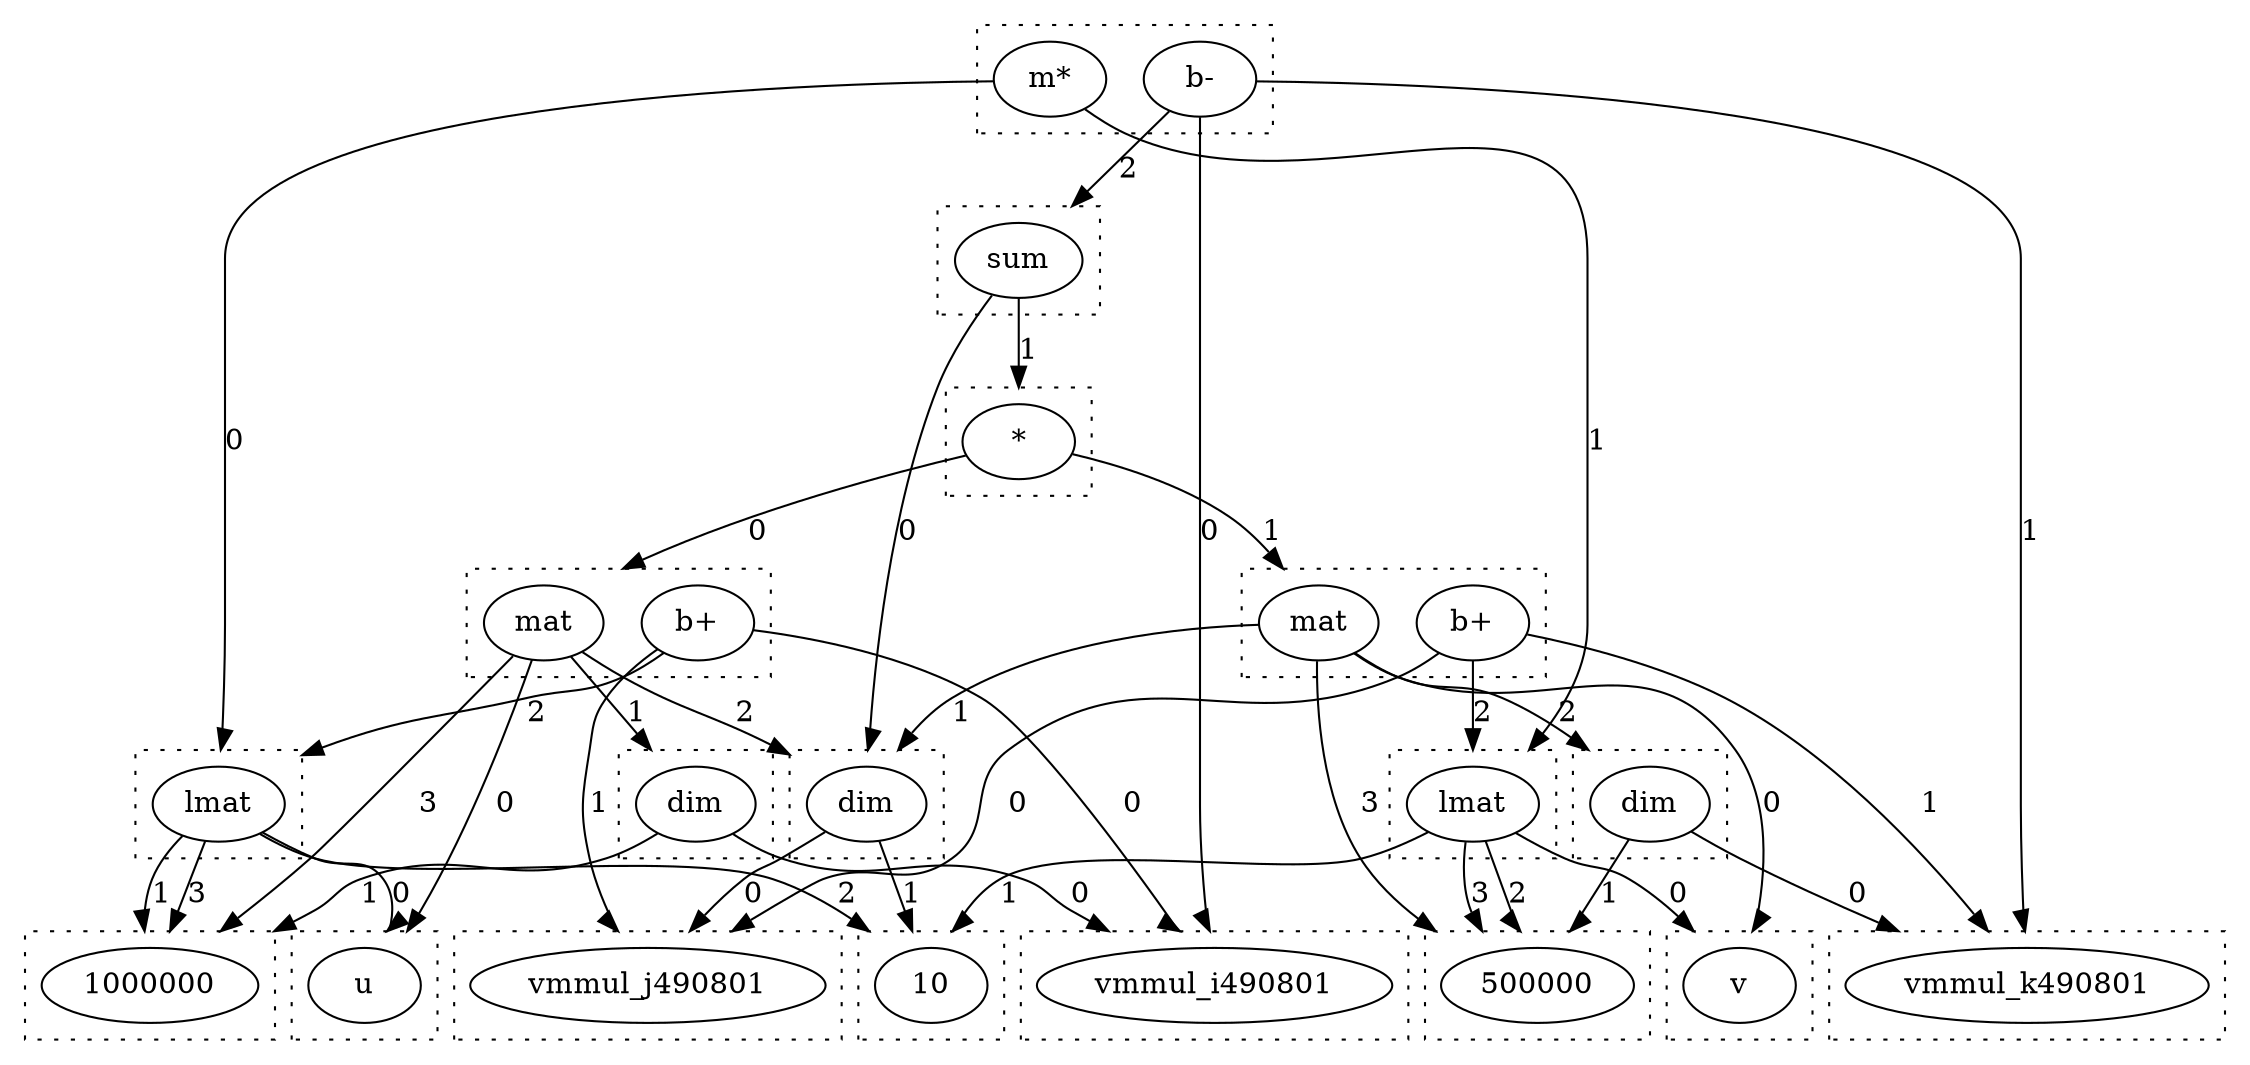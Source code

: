 digraph {
  compound=true
  subgraph cluster_0 {
    style=dotted
    0.0[label = "u"]
  }
  subgraph cluster_1 {
    style=dotted
    1.0[label = "1000000"]
  }
  subgraph cluster_2 {
    style=dotted
    2.0[label = "10"]
  }
  subgraph cluster_3 {
    style=dotted
    3.0[label = "lmat"]
  }
  subgraph cluster_4 {
    style=dotted
    4.0[label = "v"]
  }
  subgraph cluster_5 {
    style=dotted
    5.0[label = "500000"]
  }
  subgraph cluster_6 {
    style=dotted
    6.0[label = "lmat"]
  }
  subgraph cluster_7 {
    style=dotted
    7.0[label = "b-"]
    7.1[label = "m*"]
  }
  subgraph cluster_8 {
    style=dotted
    8.0[label = "vmmul_i490801"]
  }
  subgraph cluster_9 {
    style=dotted
    9.0[label = "vmmul_k490801"]
  }
  subgraph cluster_10 {
    style=dotted
    10.0[label = "vmmul_j490801"]
  }
  subgraph cluster_11 {
    style=dotted
    11.0[label = "dim"]
  }
  subgraph cluster_12 {
    style=dotted
    12.0[label = "mat"]
    12.1[label = "b+"]
  }
  subgraph cluster_13 {
    style=dotted
    13.0[label = "mat"]
    13.1[label = "b+"]
  }
  subgraph cluster_14 {
    style=dotted
    14.0[label = "*"]
  }
  subgraph cluster_15 {
    style=dotted
    15.0[label = "sum"]
  }
  subgraph cluster_17 {
    style=dotted
    17.0[label = "dim"]
  }
  subgraph cluster_19 {
    style=dotted
    19.0[label = "dim"]
  }
  3.0 -> 0.0 [lhead = cluster_0, label = 0]
  3.0 -> 1.0 [lhead = cluster_1, label = 1]
  3.0 -> 2.0 [lhead = cluster_2, label = 2]
  3.0 -> 1.0 [lhead = cluster_1, label = 3]
  6.0 -> 4.0 [lhead = cluster_4, label = 0]
  6.0 -> 2.0 [lhead = cluster_2, label = 1]
  6.0 -> 5.0 [lhead = cluster_5, label = 2]
  6.0 -> 5.0 [lhead = cluster_5, label = 3]
  7.0 -> 8.0 [lhead = cluster_8, label = 0]
  7.0 -> 9.0 [lhead = cluster_9, label = 1]
  7.0 -> 15.0 [lhead = cluster_15, label = 2]
  7.1 -> 3.0 [lhead = cluster_3, label = 0]
  7.1 -> 6.0 [lhead = cluster_6, label = 1]
  11.0 -> 10.0 [lhead = cluster_10, label = 0]
  11.0 -> 2.0 [lhead = cluster_2, label = 1]
  12.0 -> 0.0 [lhead = cluster_0, label = 0]
  12.0 -> 17.0 [lhead = cluster_17, label = 1]
  12.0 -> 11.0 [lhead = cluster_11, label = 2]
  12.0 -> 1.0 [lhead = cluster_1, label = 3]
  12.1 -> 8.0 [lhead = cluster_8, label = 0]
  12.1 -> 10.0 [lhead = cluster_10, label = 1]
  12.1 -> 3.0 [lhead = cluster_3, label = 2]
  13.0 -> 4.0 [lhead = cluster_4, label = 0]
  13.0 -> 11.0 [lhead = cluster_11, label = 1]
  13.0 -> 19.0 [lhead = cluster_19, label = 2]
  13.0 -> 5.0 [lhead = cluster_5, label = 3]
  13.1 -> 10.0 [lhead = cluster_10, label = 0]
  13.1 -> 9.0 [lhead = cluster_9, label = 1]
  13.1 -> 6.0 [lhead = cluster_6, label = 2]
  14.0 -> 12.0 [lhead = cluster_12, label = 0]
  14.0 -> 13.0 [lhead = cluster_13, label = 1]
  15.0 -> 11.0 [lhead = cluster_11, label = 0]
  15.0 -> 14.0 [lhead = cluster_14, label = 1]
  17.0 -> 8.0 [lhead = cluster_8, label = 0]
  17.0 -> 1.0 [lhead = cluster_1, label = 1]
  19.0 -> 9.0 [lhead = cluster_9, label = 0]
  19.0 -> 5.0 [lhead = cluster_5, label = 1]
}